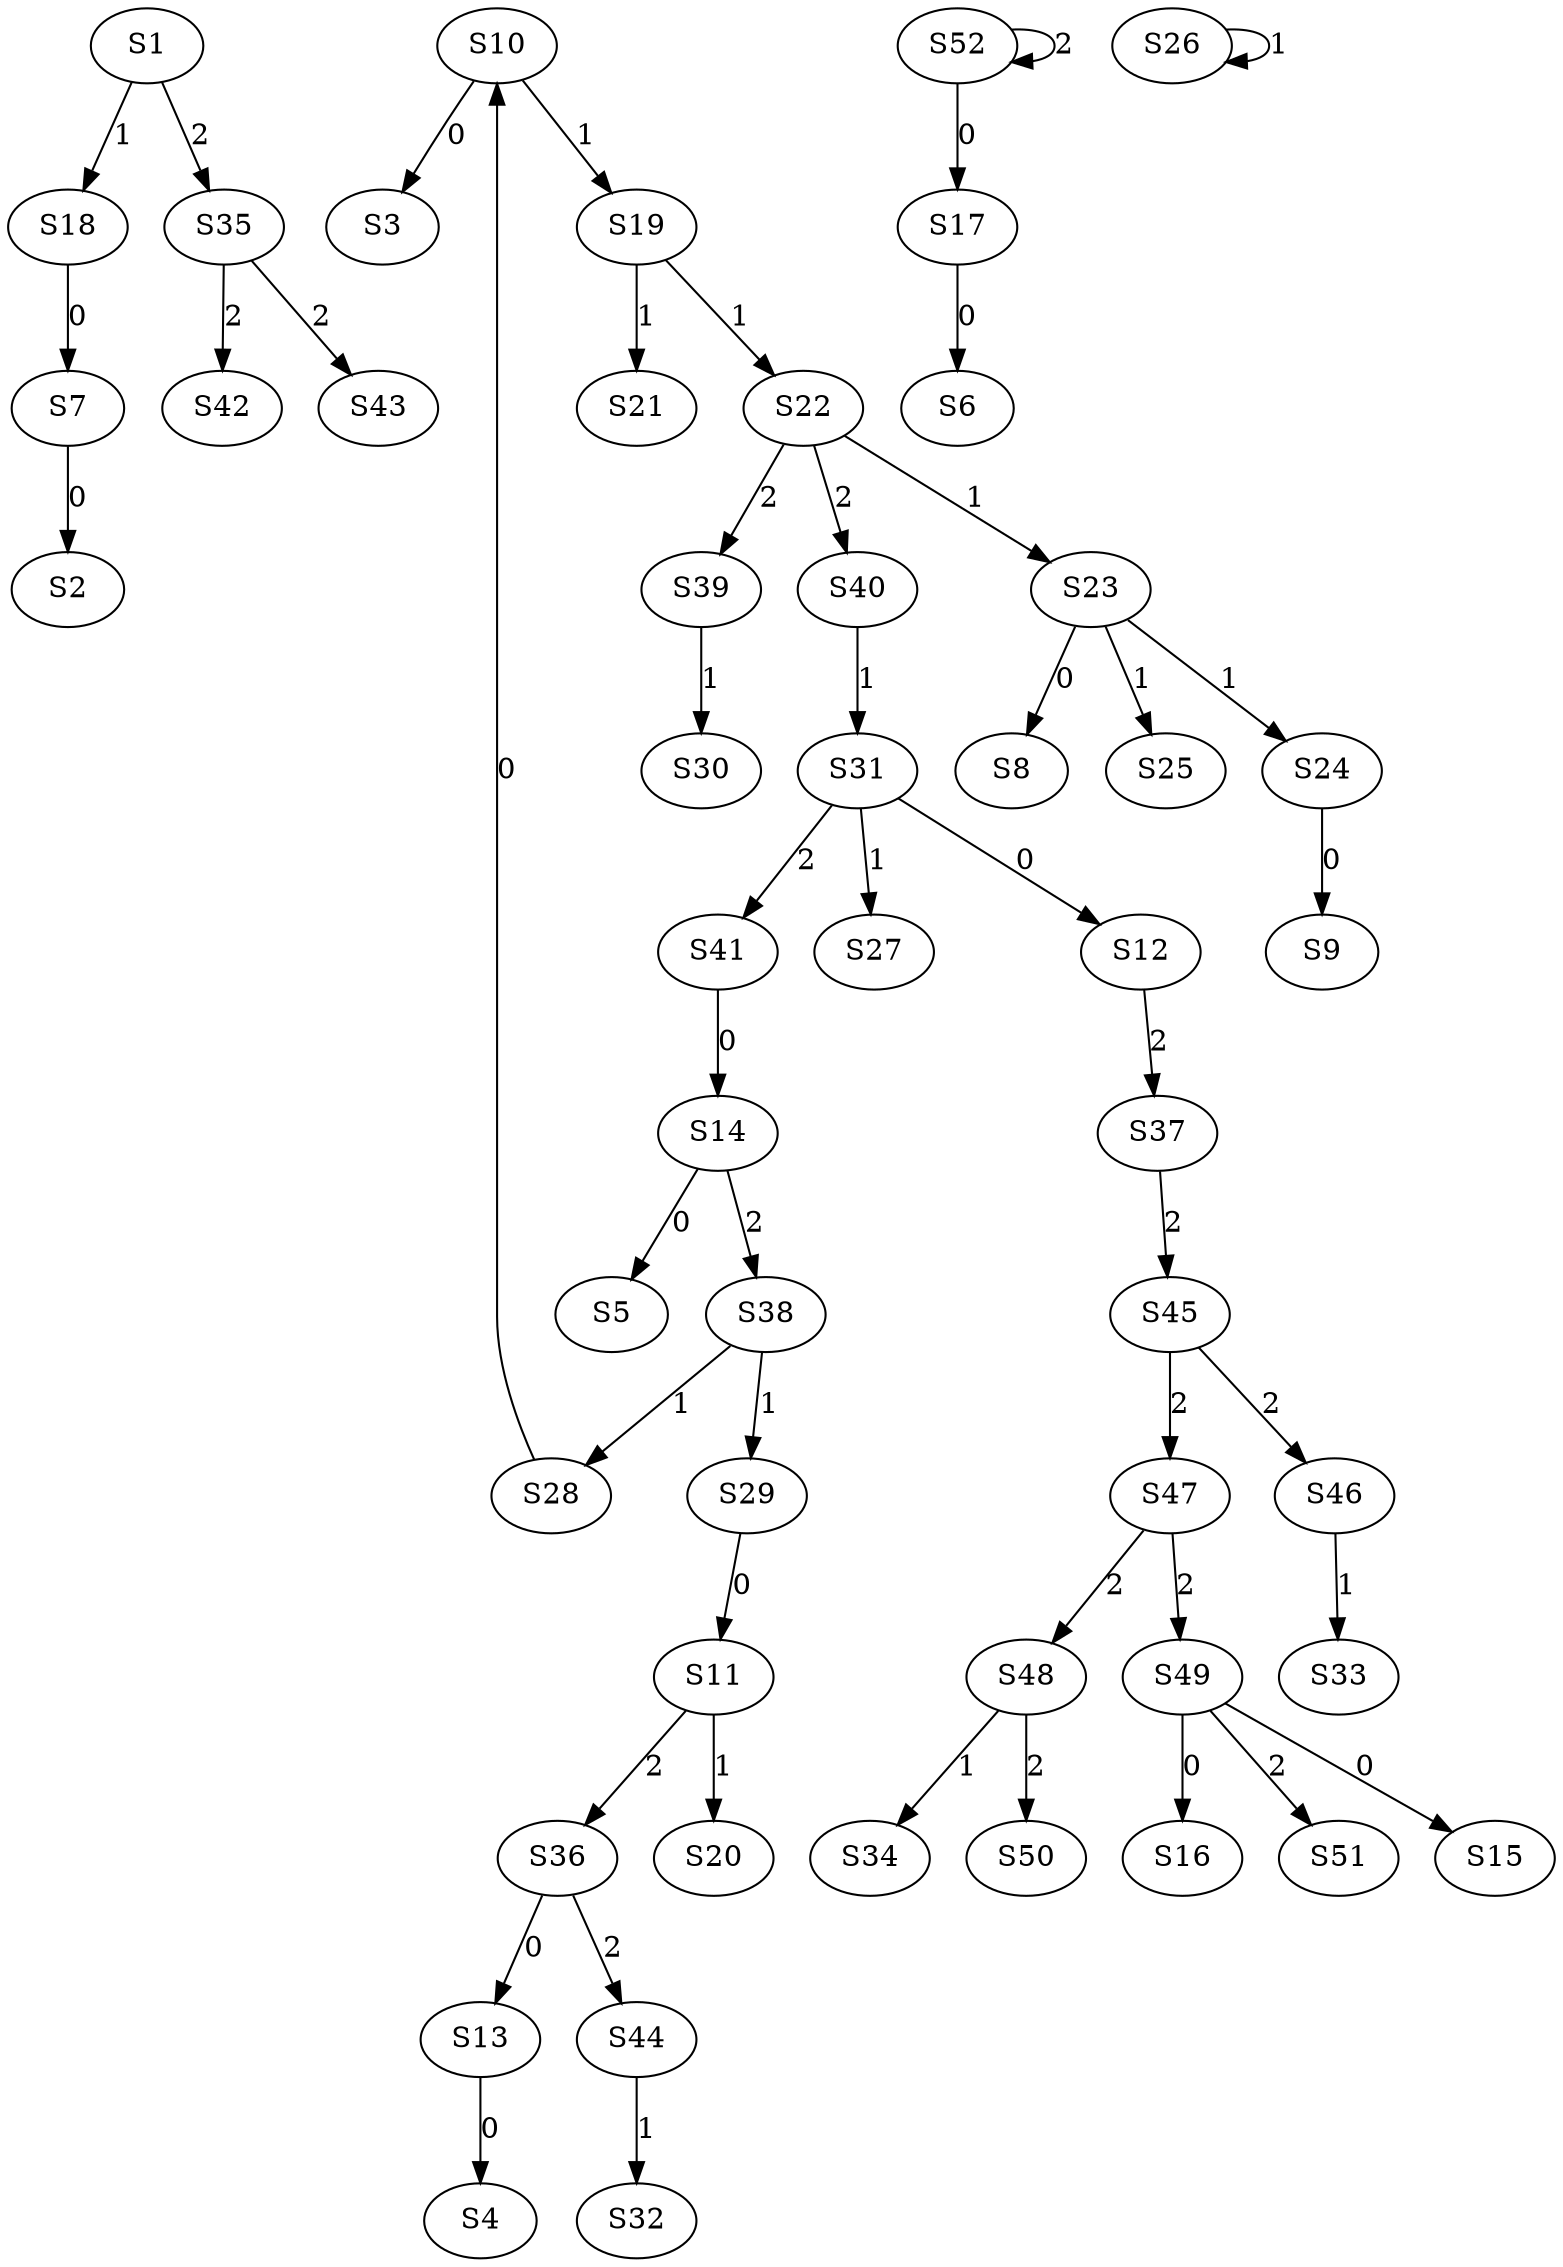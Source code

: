 strict digraph {
	S7 -> S2 [ label = 0 ];
	S10 -> S3 [ label = 0 ];
	S13 -> S4 [ label = 0 ];
	S14 -> S5 [ label = 0 ];
	S17 -> S6 [ label = 0 ];
	S18 -> S7 [ label = 0 ];
	S23 -> S8 [ label = 0 ];
	S24 -> S9 [ label = 0 ];
	S28 -> S10 [ label = 0 ];
	S29 -> S11 [ label = 0 ];
	S31 -> S12 [ label = 0 ];
	S36 -> S13 [ label = 0 ];
	S41 -> S14 [ label = 0 ];
	S49 -> S15 [ label = 0 ];
	S49 -> S16 [ label = 0 ];
	S52 -> S17 [ label = 0 ];
	S1 -> S18 [ label = 1 ];
	S10 -> S19 [ label = 1 ];
	S11 -> S20 [ label = 1 ];
	S19 -> S21 [ label = 1 ];
	S19 -> S22 [ label = 1 ];
	S22 -> S23 [ label = 1 ];
	S23 -> S24 [ label = 1 ];
	S23 -> S25 [ label = 1 ];
	S26 -> S26 [ label = 1 ];
	S31 -> S27 [ label = 1 ];
	S38 -> S28 [ label = 1 ];
	S38 -> S29 [ label = 1 ];
	S39 -> S30 [ label = 1 ];
	S40 -> S31 [ label = 1 ];
	S44 -> S32 [ label = 1 ];
	S46 -> S33 [ label = 1 ];
	S48 -> S34 [ label = 1 ];
	S1 -> S35 [ label = 2 ];
	S11 -> S36 [ label = 2 ];
	S12 -> S37 [ label = 2 ];
	S14 -> S38 [ label = 2 ];
	S22 -> S39 [ label = 2 ];
	S22 -> S40 [ label = 2 ];
	S31 -> S41 [ label = 2 ];
	S35 -> S42 [ label = 2 ];
	S35 -> S43 [ label = 2 ];
	S36 -> S44 [ label = 2 ];
	S37 -> S45 [ label = 2 ];
	S45 -> S46 [ label = 2 ];
	S45 -> S47 [ label = 2 ];
	S47 -> S48 [ label = 2 ];
	S47 -> S49 [ label = 2 ];
	S48 -> S50 [ label = 2 ];
	S49 -> S51 [ label = 2 ];
	S52 -> S52 [ label = 2 ];
}